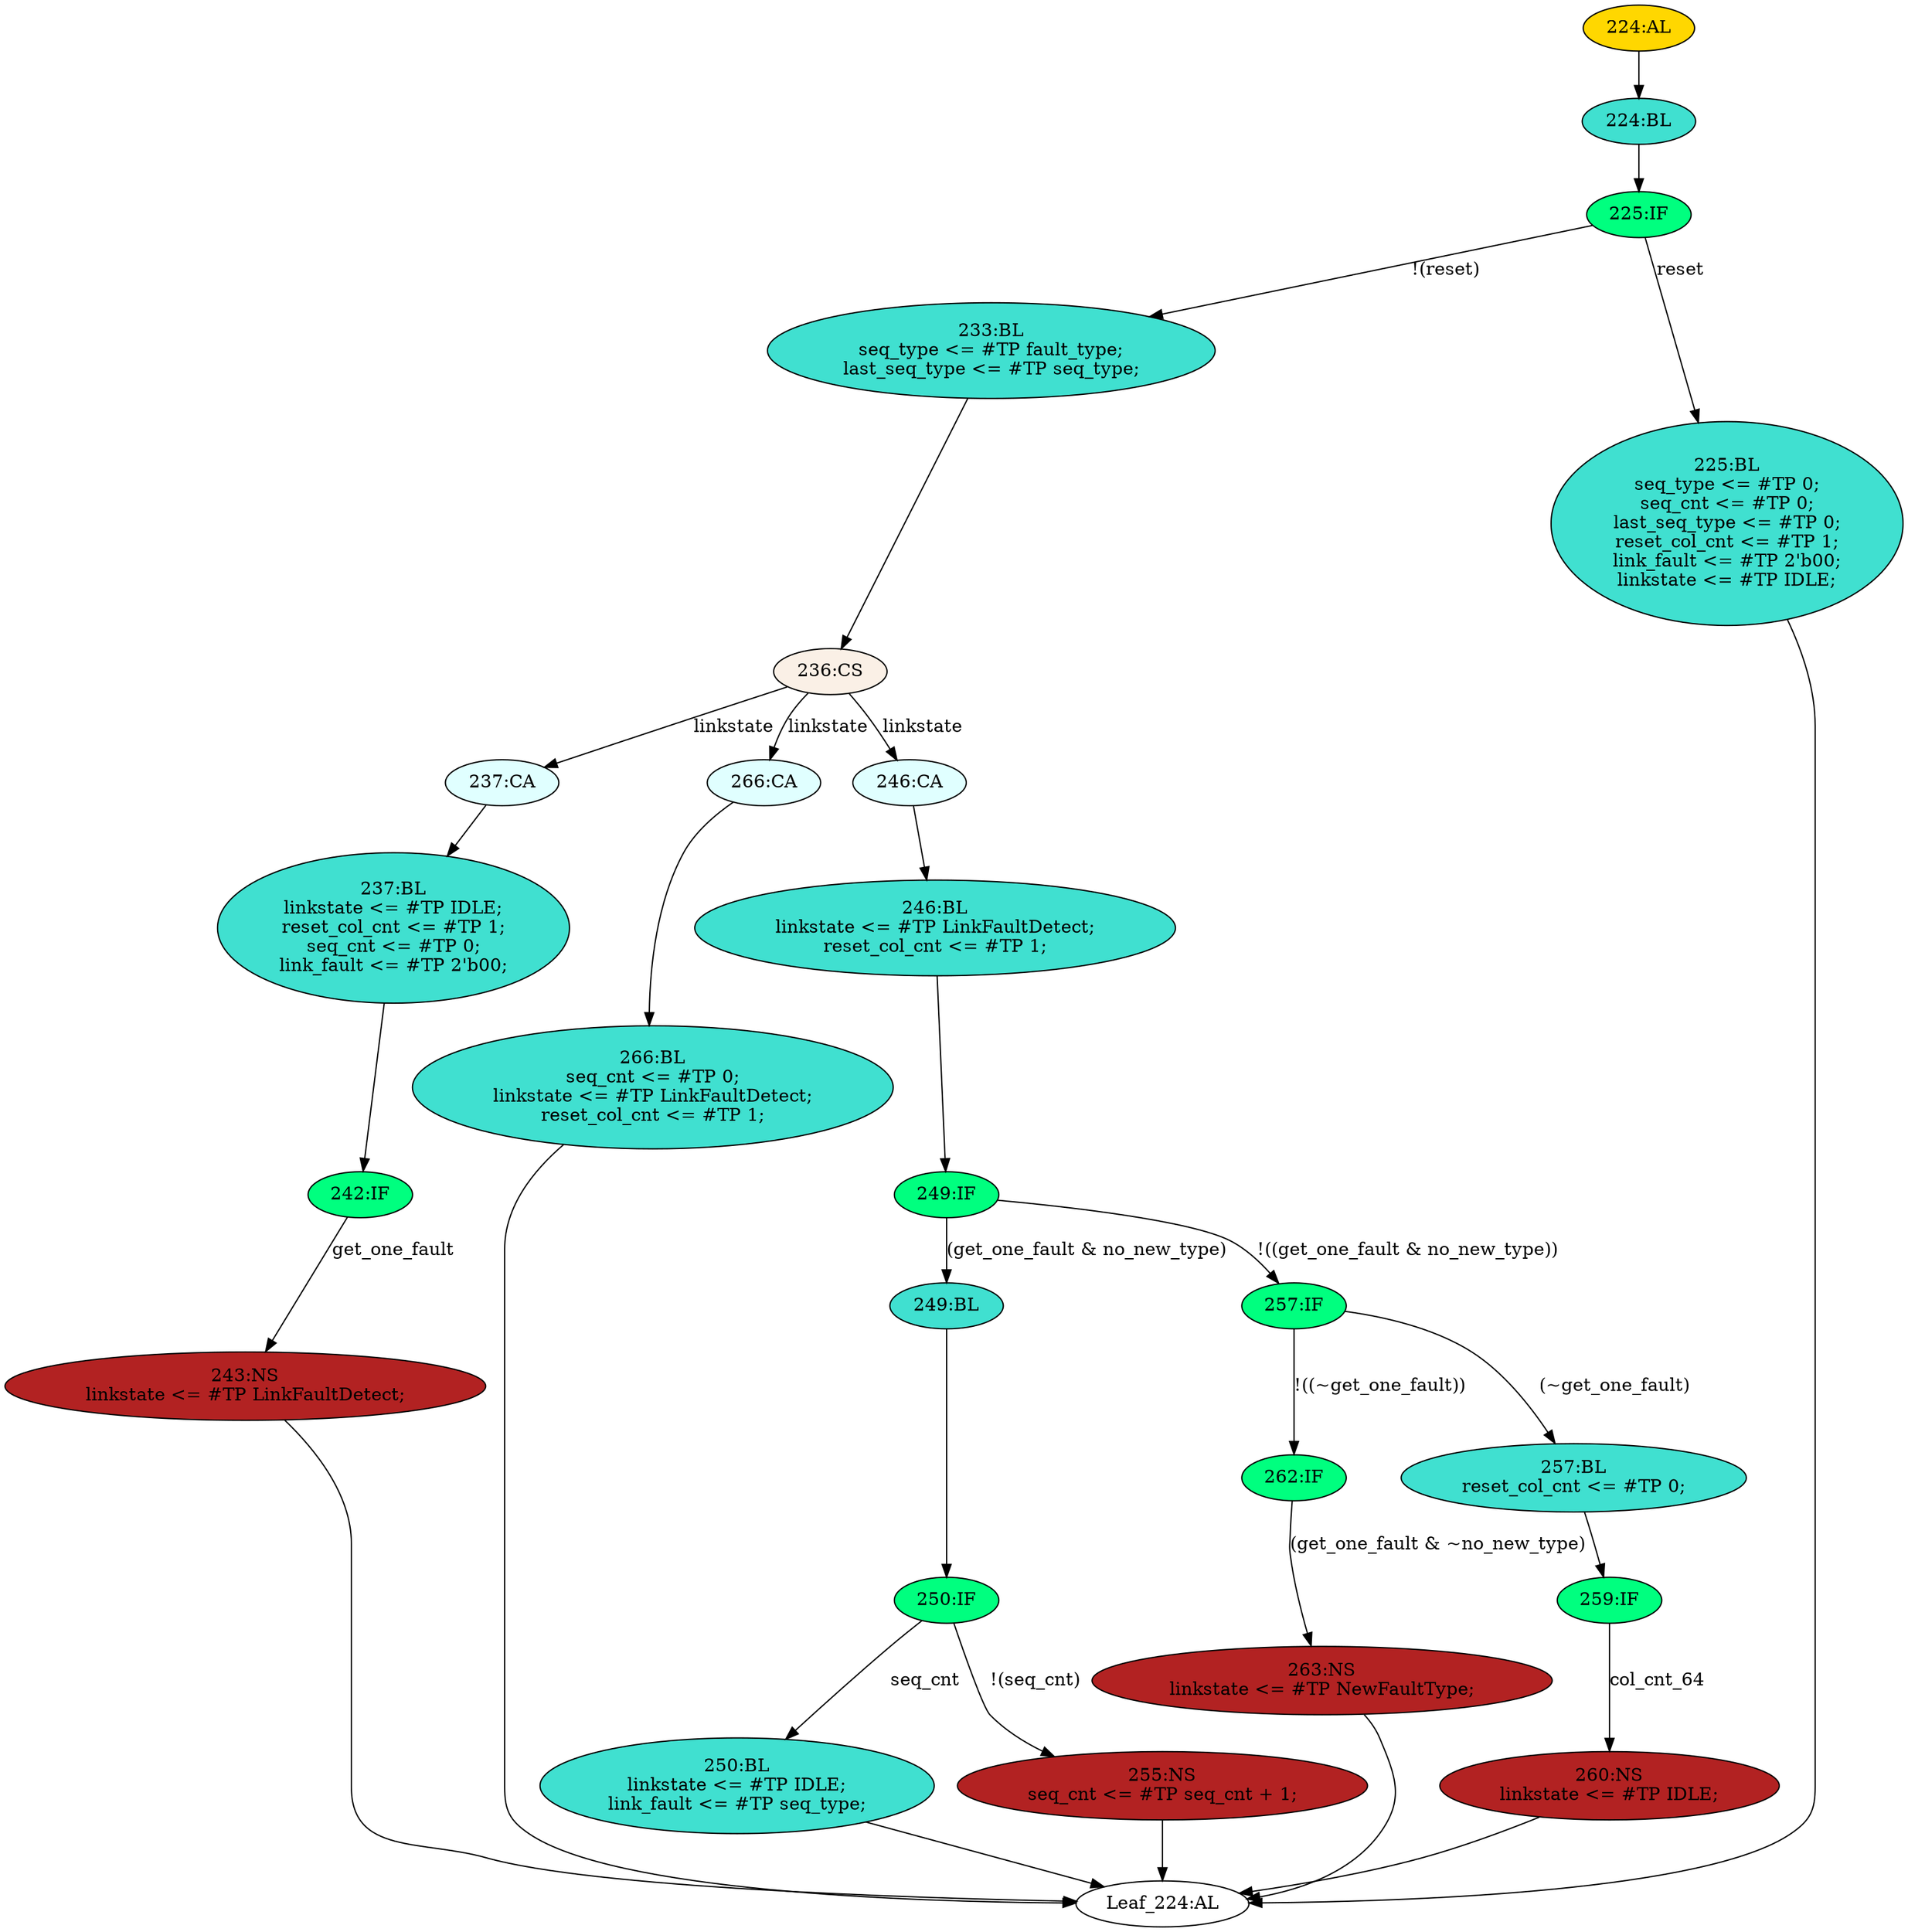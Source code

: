 strict digraph "" {
	node [label="\N"];
	"263:NS"	 [ast="<pyverilog.vparser.ast.NonblockingSubstitution object at 0x7fe9c1bab810>",
		fillcolor=firebrick,
		label="263:NS
linkstate <= #TP NewFaultType;",
		statements="[<pyverilog.vparser.ast.NonblockingSubstitution object at 0x7fe9c1bab810>]",
		style=filled,
		typ=NonblockingSubstitution];
	"Leaf_224:AL"	 [def_var="['seq_type', 'link_fault', 'last_seq_type', 'linkstate', 'seq_cnt', 'reset_col_cnt']",
		label="Leaf_224:AL"];
	"263:NS" -> "Leaf_224:AL"	 [cond="[]",
		lineno=None];
	"259:IF"	 [ast="<pyverilog.vparser.ast.IfStatement object at 0x7fe9c1bac750>",
		fillcolor=springgreen,
		label="259:IF",
		statements="[]",
		style=filled,
		typ=IfStatement];
	"260:NS"	 [ast="<pyverilog.vparser.ast.NonblockingSubstitution object at 0x7fe9c1bac810>",
		fillcolor=firebrick,
		label="260:NS
linkstate <= #TP IDLE;",
		statements="[<pyverilog.vparser.ast.NonblockingSubstitution object at 0x7fe9c1bac810>]",
		style=filled,
		typ=NonblockingSubstitution];
	"259:IF" -> "260:NS"	 [cond="['col_cnt_64']",
		label=col_cnt_64,
		lineno=259];
	"262:IF"	 [ast="<pyverilog.vparser.ast.IfStatement object at 0x7fe9c1baca10>",
		fillcolor=springgreen,
		label="262:IF",
		statements="[]",
		style=filled,
		typ=IfStatement];
	"262:IF" -> "263:NS"	 [cond="['get_one_fault', 'no_new_type']",
		label="(get_one_fault & ~no_new_type)",
		lineno=262];
	"250:IF"	 [ast="<pyverilog.vparser.ast.IfStatement object at 0x7fe9c1bacb90>",
		fillcolor=springgreen,
		label="250:IF",
		statements="[]",
		style=filled,
		typ=IfStatement];
	"250:BL"	 [ast="<pyverilog.vparser.ast.Block object at 0x7fe9c1bace10>",
		fillcolor=turquoise,
		label="250:BL
linkstate <= #TP IDLE;
link_fault <= #TP seq_type;",
		statements="[<pyverilog.vparser.ast.NonblockingSubstitution object at 0x7fe9c1bace50>, <pyverilog.vparser.ast.NonblockingSubstitution object \
at 0x7fe9c1ba5050>]",
		style=filled,
		typ=Block];
	"250:IF" -> "250:BL"	 [cond="['seq_cnt']",
		label=seq_cnt,
		lineno=250];
	"255:NS"	 [ast="<pyverilog.vparser.ast.NonblockingSubstitution object at 0x7fe9c1bacbd0>",
		fillcolor=firebrick,
		label="255:NS
seq_cnt <= #TP seq_cnt + 1;",
		statements="[<pyverilog.vparser.ast.NonblockingSubstitution object at 0x7fe9c1bacbd0>]",
		style=filled,
		typ=NonblockingSubstitution];
	"250:IF" -> "255:NS"	 [cond="['seq_cnt']",
		label="!(seq_cnt)",
		lineno=250];
	"224:AL"	 [ast="<pyverilog.vparser.ast.Always object at 0x7fe9c1ba5290>",
		clk_sens=True,
		fillcolor=gold,
		label="224:AL",
		sens="['rxclk', 'reset']",
		statements="[]",
		style=filled,
		typ=Always,
		use_var="['reset', 'seq_type', 'no_new_type', 'col_cnt_64', 'get_one_fault', 'linkstate', 'seq_cnt', 'fault_type']"];
	"224:BL"	 [ast="<pyverilog.vparser.ast.Block object at 0x7fe9c1ba5390>",
		fillcolor=turquoise,
		label="224:BL",
		statements="[]",
		style=filled,
		typ=Block];
	"224:AL" -> "224:BL"	 [cond="[]",
		lineno=None];
	"243:NS"	 [ast="<pyverilog.vparser.ast.NonblockingSubstitution object at 0x7fe9c1bca150>",
		fillcolor=firebrick,
		label="243:NS
linkstate <= #TP LinkFaultDetect;",
		statements="[<pyverilog.vparser.ast.NonblockingSubstitution object at 0x7fe9c1bca150>]",
		style=filled,
		typ=NonblockingSubstitution];
	"243:NS" -> "Leaf_224:AL"	 [cond="[]",
		lineno=None];
	"249:IF"	 [ast="<pyverilog.vparser.ast.IfStatement object at 0x7fe9c1bca8d0>",
		fillcolor=springgreen,
		label="249:IF",
		statements="[]",
		style=filled,
		typ=IfStatement];
	"249:BL"	 [ast="<pyverilog.vparser.ast.Block object at 0x7fe9c1bcac50>",
		fillcolor=turquoise,
		label="249:BL",
		statements="[]",
		style=filled,
		typ=Block];
	"249:IF" -> "249:BL"	 [cond="['get_one_fault', 'no_new_type']",
		label="(get_one_fault & no_new_type)",
		lineno=249];
	"257:IF"	 [ast="<pyverilog.vparser.ast.IfStatement object at 0x7fe9c1bca910>",
		fillcolor=springgreen,
		label="257:IF",
		statements="[]",
		style=filled,
		typ=IfStatement];
	"249:IF" -> "257:IF"	 [cond="['get_one_fault', 'no_new_type']",
		label="!((get_one_fault & no_new_type))",
		lineno=249];
	"246:BL"	 [ast="<pyverilog.vparser.ast.Block object at 0x7fe9c1bca490>",
		fillcolor=turquoise,
		label="246:BL
linkstate <= #TP LinkFaultDetect;
reset_col_cnt <= #TP 1;",
		statements="[<pyverilog.vparser.ast.NonblockingSubstitution object at 0x7fe9c1bca4d0>, <pyverilog.vparser.ast.NonblockingSubstitution object \
at 0x7fe9c1bca6d0>]",
		style=filled,
		typ=Block];
	"246:BL" -> "249:IF"	 [cond="[]",
		lineno=None];
	"249:BL" -> "250:IF"	 [cond="[]",
		lineno=None];
	"225:IF"	 [ast="<pyverilog.vparser.ast.IfStatement object at 0x7fe9c1ba53d0>",
		fillcolor=springgreen,
		label="225:IF",
		statements="[]",
		style=filled,
		typ=IfStatement];
	"224:BL" -> "225:IF"	 [cond="[]",
		lineno=None];
	"237:CA"	 [ast="<pyverilog.vparser.ast.Case object at 0x7fe9c1ba58d0>",
		fillcolor=lightcyan,
		label="237:CA",
		statements="[]",
		style=filled,
		typ=Case];
	"237:BL"	 [ast="<pyverilog.vparser.ast.Block object at 0x7fe9c1ba5950>",
		fillcolor=turquoise,
		label="237:BL
linkstate <= #TP IDLE;
reset_col_cnt <= #TP 1;
seq_cnt <= #TP 0;
link_fault <= #TP 2'b00;",
		statements="[<pyverilog.vparser.ast.NonblockingSubstitution object at 0x7fe9c1ba5990>, <pyverilog.vparser.ast.NonblockingSubstitution object \
at 0x7fe9c1ba5b50>, <pyverilog.vparser.ast.NonblockingSubstitution object at 0x7fe9c1ba5d50>, <pyverilog.vparser.ast.NonblockingSubstitution \
object at 0x7fe9c1ba5f10>]",
		style=filled,
		typ=Block];
	"237:CA" -> "237:BL"	 [cond="[]",
		lineno=None];
	"250:BL" -> "Leaf_224:AL"	 [cond="[]",
		lineno=None];
	"257:IF" -> "262:IF"	 [cond="['get_one_fault']",
		label="!((~get_one_fault))",
		lineno=257];
	"257:BL"	 [ast="<pyverilog.vparser.ast.Block object at 0x7fe9c1bca950>",
		fillcolor=turquoise,
		label="257:BL
reset_col_cnt <= #TP 0;",
		statements="[<pyverilog.vparser.ast.NonblockingSubstitution object at 0x7fe9c1bca990>]",
		style=filled,
		typ=Block];
	"257:IF" -> "257:BL"	 [cond="['get_one_fault']",
		label="(~get_one_fault)",
		lineno=257];
	"266:CA"	 [ast="<pyverilog.vparser.ast.Case object at 0x7fe9c1bcad50>",
		fillcolor=lightcyan,
		label="266:CA",
		statements="[]",
		style=filled,
		typ=Case];
	"266:BL"	 [ast="<pyverilog.vparser.ast.Block object at 0x7fe9c1bcae10>",
		fillcolor=turquoise,
		label="266:BL
seq_cnt <= #TP 0;
linkstate <= #TP LinkFaultDetect;
reset_col_cnt <= #TP 1;",
		statements="[<pyverilog.vparser.ast.NonblockingSubstitution object at 0x7fe9c1bcae50>, <pyverilog.vparser.ast.NonblockingSubstitution object \
at 0x7fe9c1baf050>, <pyverilog.vparser.ast.NonblockingSubstitution object at 0x7fe9c1baf250>]",
		style=filled,
		typ=Block];
	"266:CA" -> "266:BL"	 [cond="[]",
		lineno=None];
	"233:BL"	 [ast="<pyverilog.vparser.ast.Block object at 0x7fe9c1ba5410>",
		fillcolor=turquoise,
		label="233:BL
seq_type <= #TP fault_type;
last_seq_type <= #TP seq_type;",
		statements="[<pyverilog.vparser.ast.NonblockingSubstitution object at 0x7fe9c1ba5450>, <pyverilog.vparser.ast.NonblockingSubstitution object \
at 0x7fe9c1ba5610>]",
		style=filled,
		typ=Block];
	"225:IF" -> "233:BL"	 [cond="['reset']",
		label="!(reset)",
		lineno=225];
	"225:BL"	 [ast="<pyverilog.vparser.ast.Block object at 0x7fe9c1baf450>",
		fillcolor=turquoise,
		label="225:BL
seq_type <= #TP 0;
seq_cnt <= #TP 0;
last_seq_type <= #TP 0;
reset_col_cnt <= #TP 1;
link_fault <= #TP 2'b00;
linkstate <= #\
TP IDLE;",
		statements="[<pyverilog.vparser.ast.NonblockingSubstitution object at 0x7fe9c1baf490>, <pyverilog.vparser.ast.NonblockingSubstitution object \
at 0x7fe9c1baf650>, <pyverilog.vparser.ast.NonblockingSubstitution object at 0x7fe9c1baf810>, <pyverilog.vparser.ast.NonblockingSubstitution \
object at 0x7fe9c1bafa10>, <pyverilog.vparser.ast.NonblockingSubstitution object at 0x7fe9c1bafc10>, <pyverilog.vparser.ast.NonblockingSubstitution \
object at 0x7fe9c1bafdd0>]",
		style=filled,
		typ=Block];
	"225:IF" -> "225:BL"	 [cond="['reset']",
		label=reset,
		lineno=225];
	"246:CA"	 [ast="<pyverilog.vparser.ast.Case object at 0x7fe9c1bca3d0>",
		fillcolor=lightcyan,
		label="246:CA",
		statements="[]",
		style=filled,
		typ=Case];
	"246:CA" -> "246:BL"	 [cond="[]",
		lineno=None];
	"242:IF"	 [ast="<pyverilog.vparser.ast.IfStatement object at 0x7fe9c1bca110>",
		fillcolor=springgreen,
		label="242:IF",
		statements="[]",
		style=filled,
		typ=IfStatement];
	"242:IF" -> "243:NS"	 [cond="['get_one_fault']",
		label=get_one_fault,
		lineno=242];
	"236:CS"	 [ast="<pyverilog.vparser.ast.CaseStatement object at 0x7fe9c1ba5810>",
		fillcolor=linen,
		label="236:CS",
		statements="[]",
		style=filled,
		typ=CaseStatement];
	"233:BL" -> "236:CS"	 [cond="[]",
		lineno=None];
	"255:NS" -> "Leaf_224:AL"	 [cond="[]",
		lineno=None];
	"260:NS" -> "Leaf_224:AL"	 [cond="[]",
		lineno=None];
	"236:CS" -> "237:CA"	 [cond="['linkstate']",
		label=linkstate,
		lineno=236];
	"236:CS" -> "266:CA"	 [cond="['linkstate']",
		label=linkstate,
		lineno=236];
	"236:CS" -> "246:CA"	 [cond="['linkstate']",
		label=linkstate,
		lineno=236];
	"257:BL" -> "259:IF"	 [cond="[]",
		lineno=None];
	"266:BL" -> "Leaf_224:AL"	 [cond="[]",
		lineno=None];
	"237:BL" -> "242:IF"	 [cond="[]",
		lineno=None];
	"225:BL" -> "Leaf_224:AL"	 [cond="[]",
		lineno=None];
}
